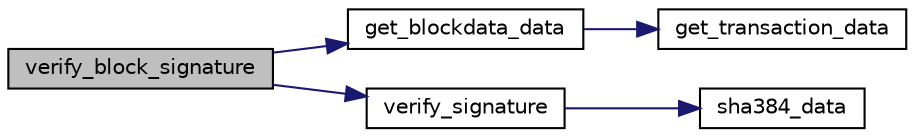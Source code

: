 digraph "verify_block_signature"
{
 // LATEX_PDF_SIZE
  edge [fontname="Helvetica",fontsize="10",labelfontname="Helvetica",labelfontsize="10"];
  node [fontname="Helvetica",fontsize="10",shape=record];
  rankdir="LR";
  Node1 [label="verify_block_signature",height=0.2,width=0.4,color="black", fillcolor="grey75", style="filled", fontcolor="black",tooltip="Verifies if a block signature is valid."];
  Node1 -> Node2 [color="midnightblue",fontsize="10",style="solid",fontname="Helvetica"];
  Node2 [label="get_blockdata_data",height=0.2,width=0.4,color="black", fillcolor="white", style="filled",URL="$signature_8c.html#af656af2c0f2bf2ea38d4fba26b50f5d6",tooltip="Get the blockdata data object."];
  Node2 -> Node3 [color="midnightblue",fontsize="10",style="solid",fontname="Helvetica"];
  Node3 [label="get_transaction_data",height=0.2,width=0.4,color="black", fillcolor="white", style="filled",URL="$signature_8c.html#a16588449d977a2d5052be7b3639768a8",tooltip="Convert transactions to char * buffer."];
  Node1 -> Node4 [color="midnightblue",fontsize="10",style="solid",fontname="Helvetica"];
  Node4 [label="verify_signature",height=0.2,width=0.4,color="black", fillcolor="white", style="filled",URL="$signature_8c.html#a03bc161fe8675e7bf8763cdcee6a3ac2",tooltip="Apply the SHA384 algorithm on a 'data' of size 'len_data' and verifies if SHA384(data,..."];
  Node4 -> Node5 [color="midnightblue",fontsize="10",style="solid",fontname="Helvetica"];
  Node5 [label="sha384_data",height=0.2,width=0.4,color="black", fillcolor="white", style="filled",URL="$hash_8h.html#a67d06acefe39c395887f87d76bed5ba3",tooltip="Apply the SHA384 algorithm on a 'data' of size 'len_data'."];
}

